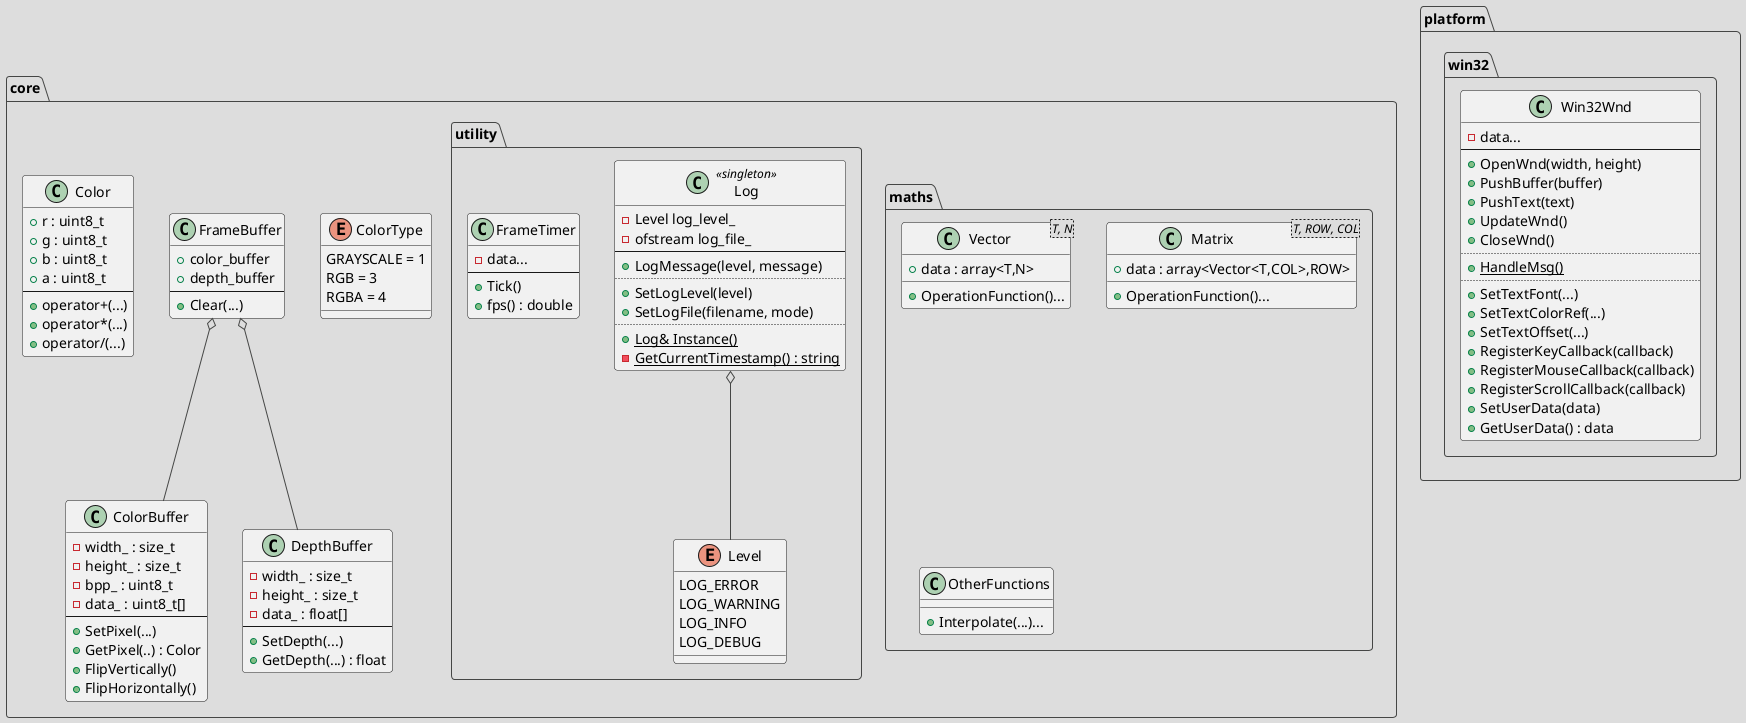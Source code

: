 @startuml

!theme toy
skinparam defaultFontName "LXGW WenKai Screen"

package platform {
    package win32 {
        class Win32Wnd {
            - data...
            ----
            + OpenWnd(width, height)
            + PushBuffer(buffer)
            + PushText(text)
            + UpdateWnd()
            + CloseWnd()
            ..
            {static} + HandleMsg()
            ..
            + SetTextFont(...)
            + SetTextColorRef(...)
            + SetTextOffset(...)
            + RegisterKeyCallback(callback)
            + RegisterMouseCallback(callback)
            + RegisterScrollCallback(callback)
            + SetUserData(data)
            + GetUserData() : data
        }
    }
}

package core {
    package maths  {
        class Vector <T, N> {
            + data : array<T,N>
            + OperationFunction()...
        }

        class Matrix <T, ROW, COL> {
            + data : array<Vector<T,COL>,ROW>
            + OperationFunction()...
        }

        class OtherFunctions {
            + Interpolate(...)...
        }
    }

    package utility {
        class Log <<singleton>> {
            - Level log_level_
            - ofstream log_file_
            --
            + LogMessage(level, message)
            ..
            + SetLogLevel(level)
            + SetLogFile(filename, mode)
            ..
            + {static} Log& Instance()
            - {static} GetCurrentTimestamp() : string
        }

        enum Level {
            LOG_ERROR
            LOG_WARNING
            LOG_INFO
            LOG_DEBUG
        }

        Log o-- Level

        class FrameTimer {
            - data...
            --
            + Tick()
            + fps() : double
        }
    }

    enum ColorType {
        GRAYSCALE = 1
        RGB = 3
        RGBA = 4
    }

    class ColorBuffer {
        - width_ : size_t
        - height_ : size_t
        - bpp_ : uint8_t
        - data_ : uint8_t[]
        --
        + SetPixel(...)
        + GetPixel(..) : Color
        + FlipVertically()
        + FlipHorizontally()
    }

    class DepthBuffer {
        - width_ : size_t
        - height_ : size_t
        - data_ : float[]
        --
        + SetDepth(...)
        + GetDepth(...) : float
    }

    class FrameBuffer {
        + color_buffer
        + depth_buffer
        --
        + Clear(...)
    }

    FrameBuffer o-- ColorBuffer
    FrameBuffer o-- DepthBuffer

    class Color {
        + r : uint8_t
        + g : uint8_t
        + b : uint8_t
        + a : uint8_t
        --
        + operator+(...)
        + operator*(...)
        + operator/(...)
    }


}

@enduml